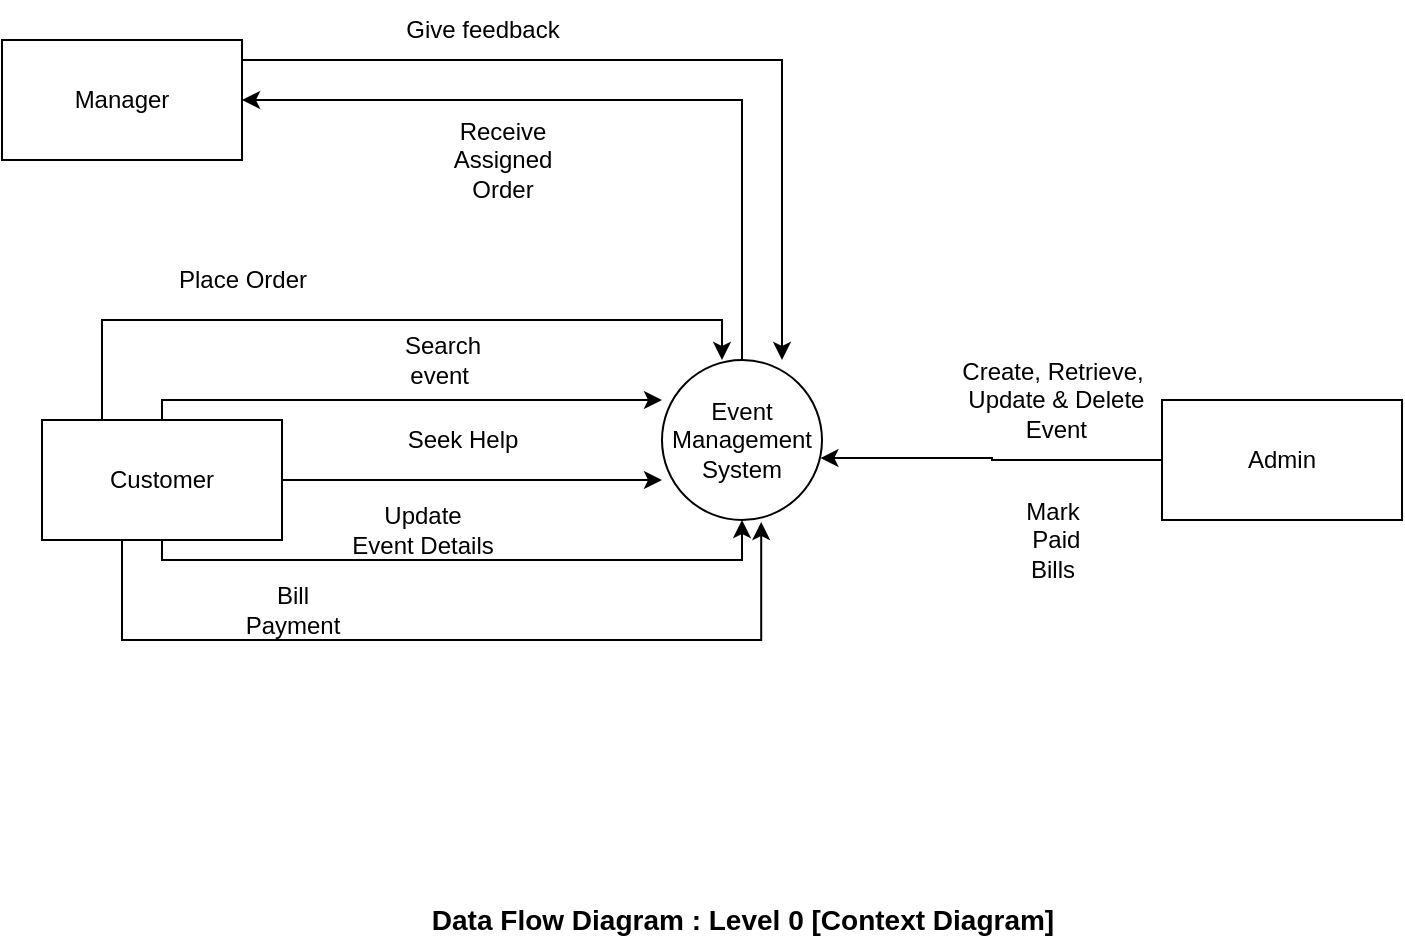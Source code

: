 <mxfile version="21.1.2" type="github">
  <diagram name="Page-1" id="KjnRto6zI1EsRfvvsknL">
    <mxGraphModel dx="1290" dy="541" grid="1" gridSize="10" guides="1" tooltips="1" connect="1" arrows="1" fold="1" page="1" pageScale="1" pageWidth="850" pageHeight="1100" math="0" shadow="0">
      <root>
        <mxCell id="0" />
        <mxCell id="1" parent="0" />
        <mxCell id="2B2SoALKFqMW8s8ROQ0Y-27" style="edgeStyle=orthogonalEdgeStyle;rounded=0;orthogonalLoop=1;jettySize=auto;html=1;entryX=1;entryY=0.5;entryDx=0;entryDy=0;" edge="1" parent="1" source="2B2SoALKFqMW8s8ROQ0Y-1" target="2B2SoALKFqMW8s8ROQ0Y-24">
          <mxGeometry relative="1" as="geometry">
            <Array as="points">
              <mxPoint x="450" y="70" />
            </Array>
          </mxGeometry>
        </mxCell>
        <mxCell id="2B2SoALKFqMW8s8ROQ0Y-1" value="Event Management System" style="ellipse;whiteSpace=wrap;html=1;aspect=fixed;" vertex="1" parent="1">
          <mxGeometry x="410" y="200" width="80" height="80" as="geometry" />
        </mxCell>
        <mxCell id="2B2SoALKFqMW8s8ROQ0Y-10" style="edgeStyle=orthogonalEdgeStyle;rounded=0;orthogonalLoop=1;jettySize=auto;html=1;entryX=0.99;entryY=0.613;entryDx=0;entryDy=0;entryPerimeter=0;" edge="1" parent="1" source="2B2SoALKFqMW8s8ROQ0Y-3" target="2B2SoALKFqMW8s8ROQ0Y-1">
          <mxGeometry relative="1" as="geometry" />
        </mxCell>
        <mxCell id="2B2SoALKFqMW8s8ROQ0Y-3" value="Admin" style="rounded=0;whiteSpace=wrap;html=1;" vertex="1" parent="1">
          <mxGeometry x="660" y="220" width="120" height="60" as="geometry" />
        </mxCell>
        <mxCell id="2B2SoALKFqMW8s8ROQ0Y-11" style="edgeStyle=orthogonalEdgeStyle;rounded=0;orthogonalLoop=1;jettySize=auto;html=1;entryX=0;entryY=0.75;entryDx=0;entryDy=0;entryPerimeter=0;" edge="1" parent="1" source="2B2SoALKFqMW8s8ROQ0Y-4" target="2B2SoALKFqMW8s8ROQ0Y-1">
          <mxGeometry relative="1" as="geometry" />
        </mxCell>
        <mxCell id="2B2SoALKFqMW8s8ROQ0Y-18" style="edgeStyle=orthogonalEdgeStyle;rounded=0;orthogonalLoop=1;jettySize=auto;html=1;entryX=0.5;entryY=1;entryDx=0;entryDy=0;" edge="1" parent="1" source="2B2SoALKFqMW8s8ROQ0Y-4" target="2B2SoALKFqMW8s8ROQ0Y-1">
          <mxGeometry relative="1" as="geometry">
            <Array as="points">
              <mxPoint x="160" y="300" />
              <mxPoint x="450" y="300" />
            </Array>
          </mxGeometry>
        </mxCell>
        <mxCell id="2B2SoALKFqMW8s8ROQ0Y-20" style="edgeStyle=orthogonalEdgeStyle;rounded=0;orthogonalLoop=1;jettySize=auto;html=1;entryX=0.62;entryY=1.013;entryDx=0;entryDy=0;entryPerimeter=0;" edge="1" parent="1" source="2B2SoALKFqMW8s8ROQ0Y-4" target="2B2SoALKFqMW8s8ROQ0Y-1">
          <mxGeometry relative="1" as="geometry">
            <Array as="points">
              <mxPoint x="140" y="340" />
              <mxPoint x="460" y="340" />
            </Array>
          </mxGeometry>
        </mxCell>
        <mxCell id="2B2SoALKFqMW8s8ROQ0Y-22" style="edgeStyle=orthogonalEdgeStyle;rounded=0;orthogonalLoop=1;jettySize=auto;html=1;entryX=0;entryY=0.25;entryDx=0;entryDy=0;entryPerimeter=0;" edge="1" parent="1" source="2B2SoALKFqMW8s8ROQ0Y-4" target="2B2SoALKFqMW8s8ROQ0Y-1">
          <mxGeometry relative="1" as="geometry">
            <Array as="points">
              <mxPoint x="160" y="220" />
            </Array>
          </mxGeometry>
        </mxCell>
        <mxCell id="2B2SoALKFqMW8s8ROQ0Y-29" style="edgeStyle=orthogonalEdgeStyle;rounded=0;orthogonalLoop=1;jettySize=auto;html=1;exitX=0.25;exitY=0;exitDx=0;exitDy=0;entryX=0.375;entryY=0;entryDx=0;entryDy=0;entryPerimeter=0;" edge="1" parent="1" source="2B2SoALKFqMW8s8ROQ0Y-4" target="2B2SoALKFqMW8s8ROQ0Y-1">
          <mxGeometry relative="1" as="geometry" />
        </mxCell>
        <mxCell id="2B2SoALKFqMW8s8ROQ0Y-4" value="Customer" style="rounded=0;whiteSpace=wrap;html=1;" vertex="1" parent="1">
          <mxGeometry x="100" y="230" width="120" height="60" as="geometry" />
        </mxCell>
        <mxCell id="2B2SoALKFqMW8s8ROQ0Y-8" value="Create, Retrieve, &lt;br&gt;&amp;nbsp;Update &amp;amp; Delete &lt;br&gt;&amp;nbsp;Event" style="text;html=1;align=center;verticalAlign=middle;resizable=0;points=[];autosize=1;strokeColor=none;fillColor=none;" vertex="1" parent="1">
          <mxGeometry x="550" y="190" width="110" height="60" as="geometry" />
        </mxCell>
        <mxCell id="2B2SoALKFqMW8s8ROQ0Y-9" value="Mark&lt;br&gt;&amp;nbsp;Paid &lt;br&gt;Bills" style="text;html=1;align=center;verticalAlign=middle;resizable=0;points=[];autosize=1;strokeColor=none;fillColor=none;" vertex="1" parent="1">
          <mxGeometry x="580" y="260" width="50" height="60" as="geometry" />
        </mxCell>
        <mxCell id="2B2SoALKFqMW8s8ROQ0Y-12" value="Seek Help" style="text;html=1;align=center;verticalAlign=middle;resizable=0;points=[];autosize=1;strokeColor=none;fillColor=none;" vertex="1" parent="1">
          <mxGeometry x="270" y="225" width="80" height="30" as="geometry" />
        </mxCell>
        <mxCell id="2B2SoALKFqMW8s8ROQ0Y-17" value="Search &lt;br&gt;event&amp;nbsp;" style="text;html=1;align=center;verticalAlign=middle;resizable=0;points=[];autosize=1;strokeColor=none;fillColor=none;" vertex="1" parent="1">
          <mxGeometry x="270" y="180" width="60" height="40" as="geometry" />
        </mxCell>
        <mxCell id="2B2SoALKFqMW8s8ROQ0Y-19" value="Update&lt;br&gt;Event Details" style="text;html=1;align=center;verticalAlign=middle;resizable=0;points=[];autosize=1;strokeColor=none;fillColor=none;" vertex="1" parent="1">
          <mxGeometry x="245" y="265" width="90" height="40" as="geometry" />
        </mxCell>
        <mxCell id="2B2SoALKFqMW8s8ROQ0Y-21" value="Bill &lt;br&gt;Payment" style="text;html=1;align=center;verticalAlign=middle;resizable=0;points=[];autosize=1;strokeColor=none;fillColor=none;" vertex="1" parent="1">
          <mxGeometry x="190" y="305" width="70" height="40" as="geometry" />
        </mxCell>
        <mxCell id="2B2SoALKFqMW8s8ROQ0Y-24" value="Manager" style="rounded=0;whiteSpace=wrap;html=1;" vertex="1" parent="1">
          <mxGeometry x="80" y="40" width="120" height="60" as="geometry" />
        </mxCell>
        <mxCell id="2B2SoALKFqMW8s8ROQ0Y-28" value="Receive &lt;br&gt;Assigned &lt;br&gt;Order" style="text;html=1;align=center;verticalAlign=middle;resizable=0;points=[];autosize=1;strokeColor=none;fillColor=none;" vertex="1" parent="1">
          <mxGeometry x="295" y="70" width="70" height="60" as="geometry" />
        </mxCell>
        <mxCell id="2B2SoALKFqMW8s8ROQ0Y-30" value="Place Order" style="text;html=1;align=center;verticalAlign=middle;resizable=0;points=[];autosize=1;strokeColor=none;fillColor=none;" vertex="1" parent="1">
          <mxGeometry x="155" y="145" width="90" height="30" as="geometry" />
        </mxCell>
        <mxCell id="2B2SoALKFqMW8s8ROQ0Y-36" value="Give feedback" style="text;html=1;align=center;verticalAlign=middle;resizable=0;points=[];autosize=1;strokeColor=none;fillColor=none;" vertex="1" parent="1">
          <mxGeometry x="270" y="20" width="100" height="30" as="geometry" />
        </mxCell>
        <mxCell id="2B2SoALKFqMW8s8ROQ0Y-37" value="" style="endArrow=classic;html=1;rounded=0;entryX=0.75;entryY=0;entryDx=0;entryDy=0;entryPerimeter=0;" edge="1" parent="1" target="2B2SoALKFqMW8s8ROQ0Y-1">
          <mxGeometry width="50" height="50" relative="1" as="geometry">
            <mxPoint x="200" y="50" as="sourcePoint" />
            <mxPoint x="250" as="targetPoint" />
            <Array as="points">
              <mxPoint x="470" y="50" />
            </Array>
          </mxGeometry>
        </mxCell>
        <mxCell id="2B2SoALKFqMW8s8ROQ0Y-38" value="&lt;b&gt;&lt;font style=&quot;font-size: 14px;&quot;&gt;Data Flow Diagram : Level 0 [Context Diagram]&lt;br/&gt;&lt;/font&gt;&lt;/b&gt;" style="text;html=1;align=center;verticalAlign=middle;resizable=0;points=[];autosize=1;strokeColor=none;fillColor=none;" vertex="1" parent="1">
          <mxGeometry x="285" y="465" width="330" height="30" as="geometry" />
        </mxCell>
      </root>
    </mxGraphModel>
  </diagram>
</mxfile>
